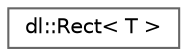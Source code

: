digraph "Graphical Class Hierarchy"
{
 // LATEX_PDF_SIZE
  bgcolor="transparent";
  edge [fontname=Helvetica,fontsize=10,labelfontname=Helvetica,labelfontsize=10];
  node [fontname=Helvetica,fontsize=10,shape=box,height=0.2,width=0.4];
  rankdir="LR";
  Node0 [id="Node000000",label="dl::Rect\< T \>",height=0.2,width=0.4,color="grey40", fillcolor="white", style="filled",URL="$classdl_1_1Rect.html",tooltip="A class that represents a bounding box."];
}
